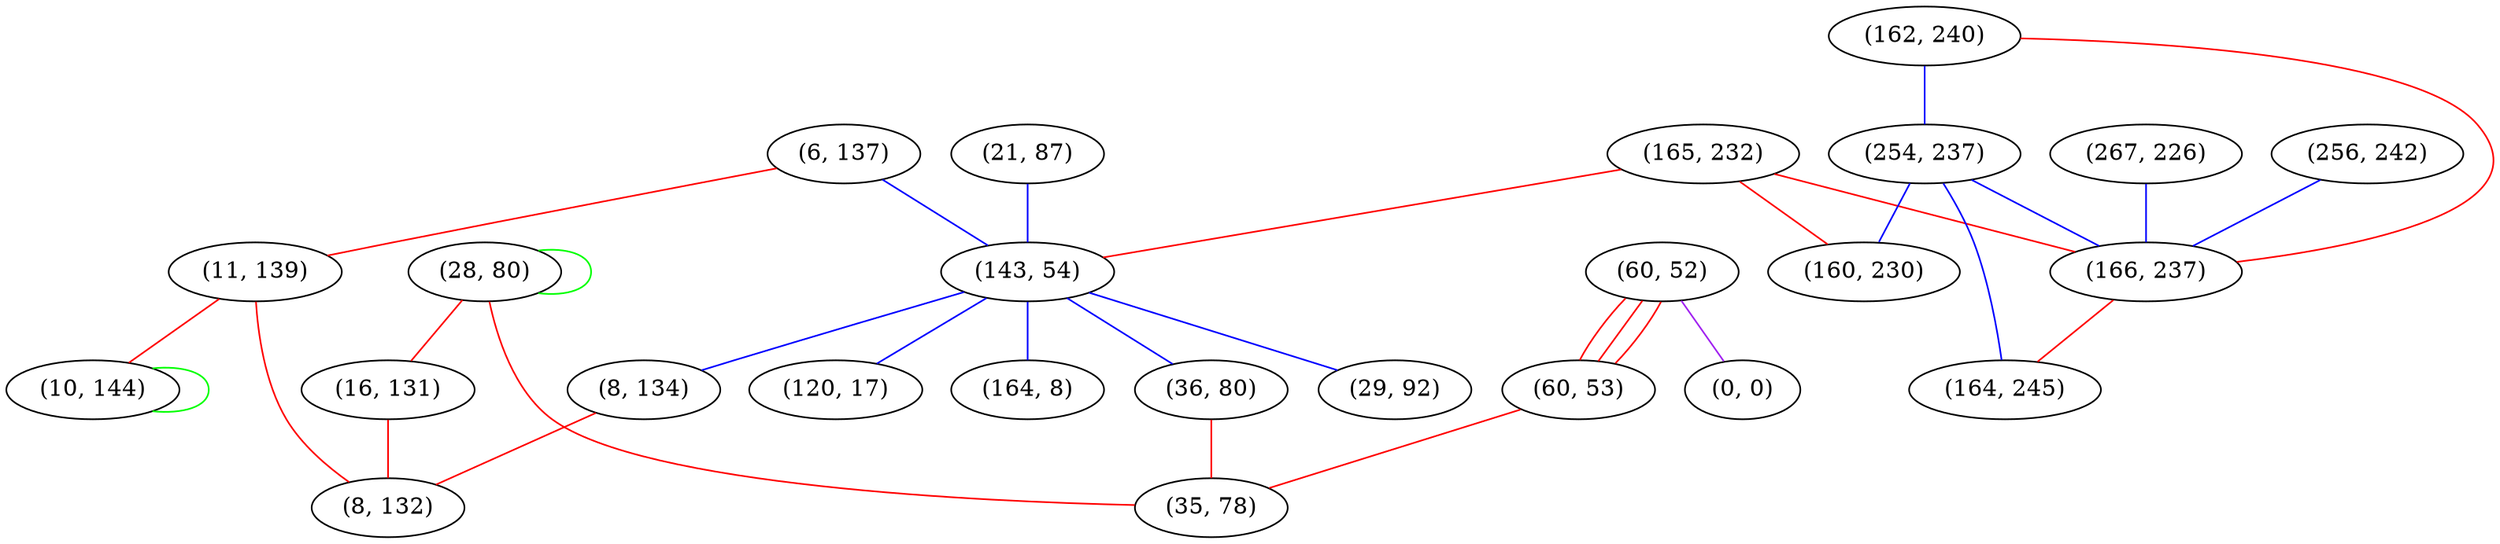 graph "" {
"(6, 137)";
"(11, 139)";
"(28, 80)";
"(21, 87)";
"(60, 52)";
"(165, 232)";
"(143, 54)";
"(164, 8)";
"(16, 131)";
"(36, 80)";
"(60, 53)";
"(8, 134)";
"(162, 240)";
"(29, 92)";
"(0, 0)";
"(254, 237)";
"(120, 17)";
"(10, 144)";
"(267, 226)";
"(256, 242)";
"(160, 230)";
"(166, 237)";
"(164, 245)";
"(35, 78)";
"(8, 132)";
"(6, 137)" -- "(143, 54)"  [color=blue, key=0, weight=3];
"(6, 137)" -- "(11, 139)"  [color=red, key=0, weight=1];
"(11, 139)" -- "(10, 144)"  [color=red, key=0, weight=1];
"(11, 139)" -- "(8, 132)"  [color=red, key=0, weight=1];
"(28, 80)" -- "(16, 131)"  [color=red, key=0, weight=1];
"(28, 80)" -- "(35, 78)"  [color=red, key=0, weight=1];
"(28, 80)" -- "(28, 80)"  [color=green, key=0, weight=2];
"(21, 87)" -- "(143, 54)"  [color=blue, key=0, weight=3];
"(60, 52)" -- "(60, 53)"  [color=red, key=0, weight=1];
"(60, 52)" -- "(60, 53)"  [color=red, key=1, weight=1];
"(60, 52)" -- "(60, 53)"  [color=red, key=2, weight=1];
"(60, 52)" -- "(0, 0)"  [color=purple, key=0, weight=4];
"(165, 232)" -- "(160, 230)"  [color=red, key=0, weight=1];
"(165, 232)" -- "(143, 54)"  [color=red, key=0, weight=1];
"(165, 232)" -- "(166, 237)"  [color=red, key=0, weight=1];
"(143, 54)" -- "(164, 8)"  [color=blue, key=0, weight=3];
"(143, 54)" -- "(120, 17)"  [color=blue, key=0, weight=3];
"(143, 54)" -- "(29, 92)"  [color=blue, key=0, weight=3];
"(143, 54)" -- "(36, 80)"  [color=blue, key=0, weight=3];
"(143, 54)" -- "(8, 134)"  [color=blue, key=0, weight=3];
"(16, 131)" -- "(8, 132)"  [color=red, key=0, weight=1];
"(36, 80)" -- "(35, 78)"  [color=red, key=0, weight=1];
"(60, 53)" -- "(35, 78)"  [color=red, key=0, weight=1];
"(8, 134)" -- "(8, 132)"  [color=red, key=0, weight=1];
"(162, 240)" -- "(254, 237)"  [color=blue, key=0, weight=3];
"(162, 240)" -- "(166, 237)"  [color=red, key=0, weight=1];
"(254, 237)" -- "(164, 245)"  [color=blue, key=0, weight=3];
"(254, 237)" -- "(160, 230)"  [color=blue, key=0, weight=3];
"(254, 237)" -- "(166, 237)"  [color=blue, key=0, weight=3];
"(10, 144)" -- "(10, 144)"  [color=green, key=0, weight=2];
"(267, 226)" -- "(166, 237)"  [color=blue, key=0, weight=3];
"(256, 242)" -- "(166, 237)"  [color=blue, key=0, weight=3];
"(166, 237)" -- "(164, 245)"  [color=red, key=0, weight=1];
}
